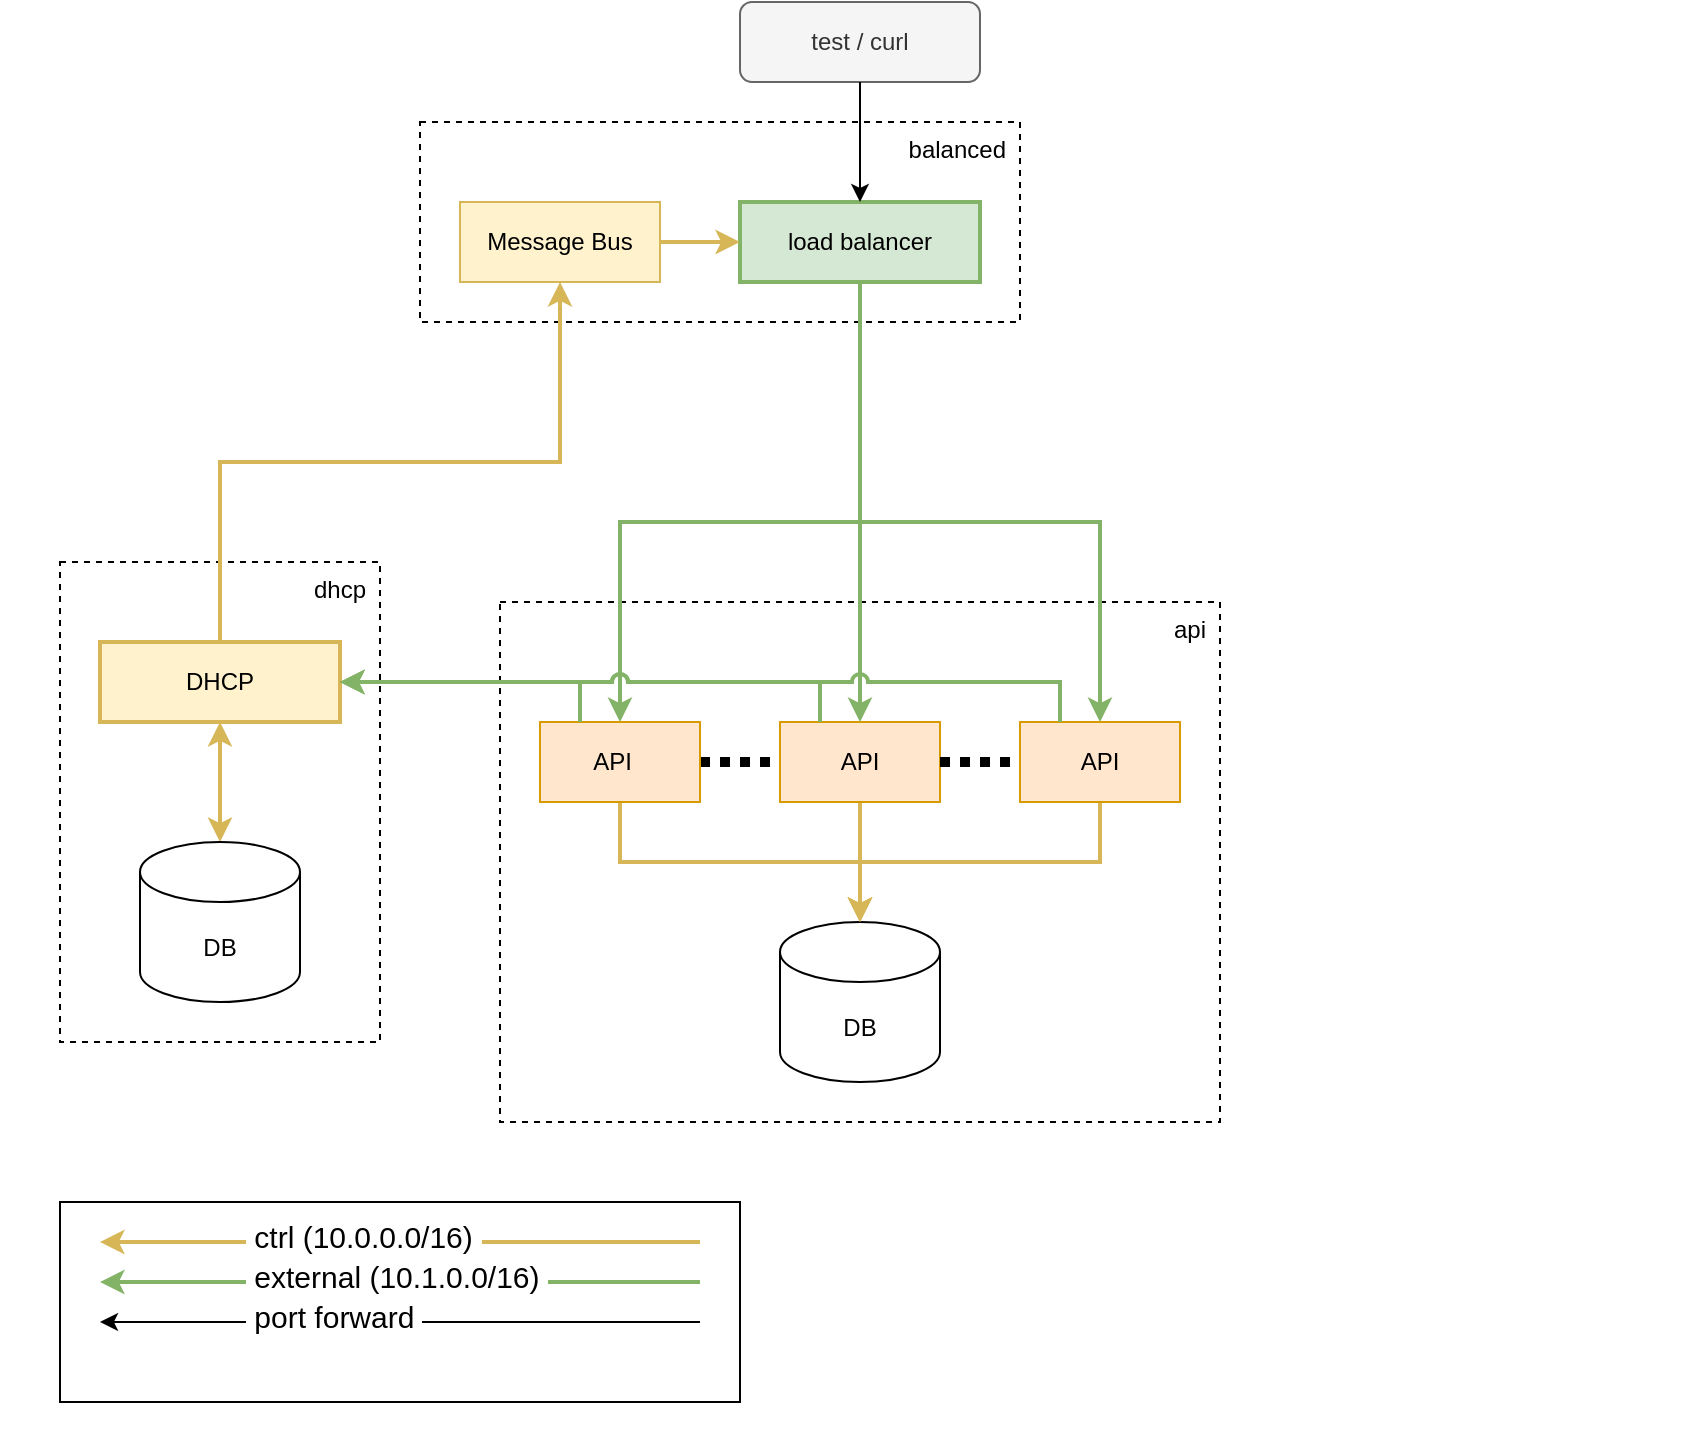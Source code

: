 <mxfile version="24.2.5" type="device">
  <diagram name="Page-1" id="K1gxsHRC21x64zDBbmLe">
    <mxGraphModel dx="392" dy="878" grid="1" gridSize="10" guides="1" tooltips="1" connect="1" arrows="1" fold="1" page="1" pageScale="1" pageWidth="850" pageHeight="1100" math="0" shadow="0">
      <root>
        <mxCell id="0" />
        <mxCell id="VIT9YPPph-bNZRMk1_W2-82" value="Background" parent="0" />
        <mxCell id="VIT9YPPph-bNZRMk1_W2-83" value="" style="rounded=0;whiteSpace=wrap;html=1;fillColor=none;strokeColor=none;" vertex="1" parent="VIT9YPPph-bNZRMk1_W2-82">
          <mxGeometry x="850" width="850" height="720" as="geometry" />
        </mxCell>
        <mxCell id="VIT9YPPph-bNZRMk1_W2-52" value="Legend" parent="0" />
        <mxCell id="VIT9YPPph-bNZRMk1_W2-53" value="" style="rounded=0;whiteSpace=wrap;html=1;" vertex="1" parent="VIT9YPPph-bNZRMk1_W2-52">
          <mxGeometry x="880" y="600" width="340" height="100" as="geometry" />
        </mxCell>
        <mxCell id="VIT9YPPph-bNZRMk1_W2-56" value="" style="rounded=0;orthogonalLoop=1;jettySize=auto;html=1;endArrow=classic;endFill=1;startArrow=none;startFill=0;strokeWidth=2;fillColor=#fff2cc;strokeColor=#d6b656;" edge="1" parent="VIT9YPPph-bNZRMk1_W2-52">
          <mxGeometry relative="1" as="geometry">
            <mxPoint x="1200" y="620" as="sourcePoint" />
            <mxPoint x="900" y="620" as="targetPoint" />
            <Array as="points" />
          </mxGeometry>
        </mxCell>
        <mxCell id="VIT9YPPph-bNZRMk1_W2-57" value="&lt;font style=&quot;font-size: 15px;&quot;&gt;&amp;nbsp;ctrl (10.0.0.0/16)&amp;nbsp;&lt;/font&gt;" style="edgeLabel;html=1;align=left;verticalAlign=middle;resizable=0;points=[];" vertex="1" connectable="0" parent="VIT9YPPph-bNZRMk1_W2-56">
          <mxGeometry x="-0.283" y="-3" relative="1" as="geometry">
            <mxPoint x="-122" as="offset" />
          </mxGeometry>
        </mxCell>
        <mxCell id="VIT9YPPph-bNZRMk1_W2-58" value="" style="rounded=0;orthogonalLoop=1;jettySize=auto;html=1;endArrow=classic;endFill=1;startArrow=none;startFill=0;strokeWidth=2;fillColor=#d5e8d4;strokeColor=#82b366;" edge="1" parent="VIT9YPPph-bNZRMk1_W2-52">
          <mxGeometry relative="1" as="geometry">
            <mxPoint x="1200" y="640" as="sourcePoint" />
            <mxPoint x="900" y="640" as="targetPoint" />
            <Array as="points" />
          </mxGeometry>
        </mxCell>
        <mxCell id="VIT9YPPph-bNZRMk1_W2-59" value="&lt;font style=&quot;font-size: 15px;&quot;&gt;&amp;nbsp;external (10.1.0.0/16)&amp;nbsp;&lt;/font&gt;" style="edgeLabel;html=1;align=left;verticalAlign=middle;resizable=0;points=[];" vertex="1" connectable="0" parent="VIT9YPPph-bNZRMk1_W2-58">
          <mxGeometry x="-0.283" y="-3" relative="1" as="geometry">
            <mxPoint x="-122" as="offset" />
          </mxGeometry>
        </mxCell>
        <mxCell id="VIT9YPPph-bNZRMk1_W2-64" value="" style="rounded=0;orthogonalLoop=1;jettySize=auto;html=1;endArrow=classic;endFill=1;startArrow=none;startFill=0;strokeWidth=1;fillColor=#d5e8d4;strokeColor=#000000;" edge="1" parent="VIT9YPPph-bNZRMk1_W2-52">
          <mxGeometry relative="1" as="geometry">
            <mxPoint x="1200" y="660" as="sourcePoint" />
            <mxPoint x="900" y="660" as="targetPoint" />
            <Array as="points" />
          </mxGeometry>
        </mxCell>
        <mxCell id="VIT9YPPph-bNZRMk1_W2-65" value="&lt;font style=&quot;font-size: 15px;&quot;&gt;&amp;nbsp;port forward&amp;nbsp;&lt;/font&gt;" style="edgeLabel;html=1;align=left;verticalAlign=middle;resizable=0;points=[];" vertex="1" connectable="0" parent="VIT9YPPph-bNZRMk1_W2-64">
          <mxGeometry x="-0.283" y="-3" relative="1" as="geometry">
            <mxPoint x="-122" as="offset" />
          </mxGeometry>
        </mxCell>
        <mxCell id="VIT9YPPph-bNZRMk1_W2-66" value="monitor" parent="0" visible="0" />
        <mxCell id="VIT9YPPph-bNZRMk1_W2-67" value="monitor" style="rounded=0;whiteSpace=wrap;html=1;align=right;verticalAlign=top;spacingRight=5;dashed=1;" vertex="1" parent="VIT9YPPph-bNZRMk1_W2-66">
          <mxGeometry x="1520" y="60" width="160" height="260" as="geometry" />
        </mxCell>
        <mxCell id="VIT9YPPph-bNZRMk1_W2-68" value="grafana" style="rounded=0;whiteSpace=wrap;html=1;fillColor=#dae8fc;strokeColor=#6c8ebf;verticalAlign=middle;align=center;fontFamily=Helvetica;fontSize=12;strokeWidth=2;spacingLeft=5;spacingRight=5;" vertex="1" parent="VIT9YPPph-bNZRMk1_W2-66">
          <mxGeometry x="1540" y="110" width="120" height="40" as="geometry" />
        </mxCell>
        <mxCell id="VIT9YPPph-bNZRMk1_W2-69" value="blackbox-exporter" style="rounded=0;whiteSpace=wrap;html=1;fillColor=#dae8fc;strokeColor=#6c8ebf;verticalAlign=middle;align=center;fontFamily=Helvetica;fontSize=12;strokeWidth=2;spacingLeft=5;spacingRight=5;" vertex="1" parent="VIT9YPPph-bNZRMk1_W2-66">
          <mxGeometry x="1540" y="250" width="120" height="40" as="geometry" />
        </mxCell>
        <mxCell id="VIT9YPPph-bNZRMk1_W2-70" value="prometheus" style="rounded=0;whiteSpace=wrap;html=1;fillColor=#dae8fc;strokeColor=#6c8ebf;verticalAlign=middle;align=center;fontFamily=Helvetica;fontSize=12;strokeWidth=2;spacingLeft=5;spacingRight=5;" vertex="1" parent="VIT9YPPph-bNZRMk1_W2-66">
          <mxGeometry x="1540" y="180" width="120" height="40" as="geometry" />
        </mxCell>
        <mxCell id="VIT9YPPph-bNZRMk1_W2-72" style="edgeStyle=orthogonalEdgeStyle;rounded=0;orthogonalLoop=1;jettySize=auto;html=1;exitX=0.5;exitY=1;exitDx=0;exitDy=0;strokeColor=#6c8ebf;strokeWidth=1;align=center;verticalAlign=middle;fontFamily=Helvetica;fontSize=11;fontColor=default;labelBackgroundColor=default;startArrow=none;startFill=0;endArrow=classic;endFill=1;fillColor=#dae8fc;entryX=0.5;entryY=0;entryDx=0;entryDy=0;" edge="1" parent="VIT9YPPph-bNZRMk1_W2-66" source="VIT9YPPph-bNZRMk1_W2-68" target="VIT9YPPph-bNZRMk1_W2-70">
          <mxGeometry relative="1" as="geometry">
            <mxPoint x="1310" y="170" as="sourcePoint" />
            <mxPoint x="1600" y="180" as="targetPoint" />
            <Array as="points" />
          </mxGeometry>
        </mxCell>
        <mxCell id="VIT9YPPph-bNZRMk1_W2-73" style="edgeStyle=orthogonalEdgeStyle;rounded=0;orthogonalLoop=1;jettySize=auto;html=1;exitX=0.5;exitY=1;exitDx=0;exitDy=0;strokeColor=#6c8ebf;strokeWidth=1;align=center;verticalAlign=middle;fontFamily=Helvetica;fontSize=11;fontColor=default;labelBackgroundColor=default;startArrow=none;startFill=0;endArrow=classic;endFill=1;fillColor=#dae8fc;entryX=0.5;entryY=0;entryDx=0;entryDy=0;" edge="1" parent="VIT9YPPph-bNZRMk1_W2-66" source="VIT9YPPph-bNZRMk1_W2-70" target="VIT9YPPph-bNZRMk1_W2-69">
          <mxGeometry relative="1" as="geometry">
            <mxPoint x="1610" y="160" as="sourcePoint" />
            <mxPoint x="1610" y="190" as="targetPoint" />
            <Array as="points" />
          </mxGeometry>
        </mxCell>
        <mxCell id="VIT9YPPph-bNZRMk1_W2-74" value="browser" style="rounded=1;whiteSpace=wrap;html=1;fillColor=#f5f5f5;strokeColor=#666666;fontColor=#333333;" vertex="1" parent="VIT9YPPph-bNZRMk1_W2-66">
          <mxGeometry x="1540" width="120" height="40" as="geometry" />
        </mxCell>
        <mxCell id="VIT9YPPph-bNZRMk1_W2-75" style="edgeStyle=orthogonalEdgeStyle;rounded=0;orthogonalLoop=1;jettySize=auto;html=1;exitX=0.5;exitY=1;exitDx=0;exitDy=0;entryX=0.5;entryY=0;entryDx=0;entryDy=0;strokeColor=#6c8ebf;strokeWidth=1;align=center;verticalAlign=middle;fontFamily=Helvetica;fontSize=11;fontColor=default;labelBackgroundColor=default;startArrow=none;startFill=0;endArrow=classic;endFill=1;fillColor=#dae8fc;" edge="1" parent="VIT9YPPph-bNZRMk1_W2-66" source="VIT9YPPph-bNZRMk1_W2-74" target="VIT9YPPph-bNZRMk1_W2-68">
          <mxGeometry relative="1" as="geometry">
            <mxPoint x="1310" y="50" as="sourcePoint" />
            <mxPoint x="1310" y="110" as="targetPoint" />
          </mxGeometry>
        </mxCell>
        <mxCell id="VIT9YPPph-bNZRMk1_W2-78" value="" style="rounded=0;orthogonalLoop=1;jettySize=auto;html=1;endArrow=classic;endFill=1;startArrow=none;startFill=0;strokeWidth=1;fillColor=#dae8fc;strokeColor=#6c8ebf;" edge="1" parent="VIT9YPPph-bNZRMk1_W2-66">
          <mxGeometry relative="1" as="geometry">
            <mxPoint x="1200" y="680" as="sourcePoint" />
            <mxPoint x="900" y="680" as="targetPoint" />
            <Array as="points" />
          </mxGeometry>
        </mxCell>
        <mxCell id="VIT9YPPph-bNZRMk1_W2-79" value="&lt;font style=&quot;font-size: 15px;&quot;&gt;&amp;nbsp;host&amp;nbsp;&lt;/font&gt;" style="edgeLabel;html=1;align=left;verticalAlign=middle;resizable=0;points=[];" vertex="1" connectable="0" parent="VIT9YPPph-bNZRMk1_W2-78">
          <mxGeometry x="-0.283" y="-3" relative="1" as="geometry">
            <mxPoint x="-122" as="offset" />
          </mxGeometry>
        </mxCell>
        <mxCell id="VIT9YPPph-bNZRMk1_W2-1" value="api" parent="0" />
        <mxCell id="VIT9YPPph-bNZRMk1_W2-34" value="api" style="rounded=0;whiteSpace=wrap;html=1;align=right;verticalAlign=top;spacingRight=5;dashed=1;" vertex="1" parent="VIT9YPPph-bNZRMk1_W2-1">
          <mxGeometry x="1100" y="300" width="360" height="260" as="geometry" />
        </mxCell>
        <mxCell id="VIT9YPPph-bNZRMk1_W2-2" value="DB" style="shape=cylinder3;whiteSpace=wrap;html=1;boundedLbl=1;backgroundOutline=1;size=15;" vertex="1" parent="VIT9YPPph-bNZRMk1_W2-1">
          <mxGeometry x="1240" y="460" width="80" height="80" as="geometry" />
        </mxCell>
        <mxCell id="VIT9YPPph-bNZRMk1_W2-24" style="edgeStyle=orthogonalEdgeStyle;rounded=0;orthogonalLoop=1;jettySize=auto;html=1;exitX=0.5;exitY=1;exitDx=0;exitDy=0;entryX=0.5;entryY=0;entryDx=0;entryDy=0;entryPerimeter=0;jumpStyle=arc;strokeColor=#d6b656;strokeWidth=2;align=center;verticalAlign=middle;fontFamily=Helvetica;fontSize=11;fontColor=default;labelBackgroundColor=default;startArrow=none;startFill=0;endArrow=classic;endFill=1;fillColor=#fff2cc;" edge="1" parent="VIT9YPPph-bNZRMk1_W2-1" source="VIT9YPPph-bNZRMk1_W2-4" target="VIT9YPPph-bNZRMk1_W2-2">
          <mxGeometry relative="1" as="geometry">
            <mxPoint x="1380" y="560" as="targetPoint" />
            <Array as="points">
              <mxPoint x="1160" y="430" />
              <mxPoint x="1280" y="430" />
            </Array>
          </mxGeometry>
        </mxCell>
        <mxCell id="VIT9YPPph-bNZRMk1_W2-23" style="edgeStyle=orthogonalEdgeStyle;rounded=0;orthogonalLoop=1;jettySize=auto;html=1;exitX=0.5;exitY=1;exitDx=0;exitDy=0;entryX=0.5;entryY=0;entryDx=0;entryDy=0;entryPerimeter=0;jumpStyle=arc;strokeColor=#d6b656;strokeWidth=2;align=center;verticalAlign=middle;fontFamily=Helvetica;fontSize=11;fontColor=default;labelBackgroundColor=default;startArrow=none;startFill=0;endArrow=classic;endFill=1;fillColor=#fff2cc;" edge="1" parent="VIT9YPPph-bNZRMk1_W2-1" source="VIT9YPPph-bNZRMk1_W2-5" target="VIT9YPPph-bNZRMk1_W2-2">
          <mxGeometry relative="1" as="geometry">
            <mxPoint x="1380" y="560" as="targetPoint" />
            <Array as="points">
              <mxPoint x="1280" y="450" />
              <mxPoint x="1280" y="450" />
            </Array>
          </mxGeometry>
        </mxCell>
        <mxCell id="VIT9YPPph-bNZRMk1_W2-5" value="API" style="rounded=0;whiteSpace=wrap;html=1;fillColor=#ffe6cc;strokeColor=#d79b00;" vertex="1" parent="VIT9YPPph-bNZRMk1_W2-1">
          <mxGeometry x="1240" y="360" width="80" height="40" as="geometry" />
        </mxCell>
        <mxCell id="VIT9YPPph-bNZRMk1_W2-22" style="edgeStyle=orthogonalEdgeStyle;rounded=0;orthogonalLoop=1;jettySize=auto;html=1;exitX=0.5;exitY=1;exitDx=0;exitDy=0;entryX=0.5;entryY=0;entryDx=0;entryDy=0;entryPerimeter=0;jumpStyle=arc;strokeColor=#d6b656;strokeWidth=2;align=center;verticalAlign=middle;fontFamily=Helvetica;fontSize=11;fontColor=default;labelBackgroundColor=default;startArrow=none;startFill=0;endArrow=classic;endFill=1;fillColor=#fff2cc;" edge="1" parent="VIT9YPPph-bNZRMk1_W2-1" source="VIT9YPPph-bNZRMk1_W2-6" target="VIT9YPPph-bNZRMk1_W2-2">
          <mxGeometry relative="1" as="geometry">
            <mxPoint x="1350" y="510" as="targetPoint" />
            <Array as="points">
              <mxPoint x="1400" y="430" />
              <mxPoint x="1280" y="430" />
            </Array>
          </mxGeometry>
        </mxCell>
        <mxCell id="VIT9YPPph-bNZRMk1_W2-43" value="user" parent="0" />
        <mxCell id="VIT9YPPph-bNZRMk1_W2-20" value="test / curl" style="rounded=1;whiteSpace=wrap;html=1;fillColor=#f5f5f5;strokeColor=#666666;fontColor=#333333;" vertex="1" parent="VIT9YPPph-bNZRMk1_W2-43">
          <mxGeometry x="1220" width="120" height="40" as="geometry" />
        </mxCell>
        <mxCell id="VIT9YPPph-bNZRMk1_W2-42" value="direct" parent="0" visible="0" />
        <mxCell id="VIT9YPPph-bNZRMk1_W2-45" style="edgeStyle=orthogonalEdgeStyle;rounded=0;orthogonalLoop=1;jettySize=auto;html=1;exitX=0.5;exitY=1;exitDx=0;exitDy=0;entryX=0.5;entryY=0;entryDx=0;entryDy=0;" edge="1" parent="VIT9YPPph-bNZRMk1_W2-42" source="VIT9YPPph-bNZRMk1_W2-20" target="VIT9YPPph-bNZRMk1_W2-5">
          <mxGeometry relative="1" as="geometry">
            <mxPoint x="1150" y="50" as="sourcePoint" />
            <mxPoint x="1090" y="370" as="targetPoint" />
            <Array as="points">
              <mxPoint x="1280" y="200" />
              <mxPoint x="1280" y="200" />
            </Array>
          </mxGeometry>
        </mxCell>
        <mxCell id="VIT9YPPph-bNZRMk1_W2-76" style="edgeStyle=orthogonalEdgeStyle;rounded=0;orthogonalLoop=1;jettySize=auto;html=1;exitX=0;exitY=0.5;exitDx=0;exitDy=0;entryX=0.75;entryY=0;entryDx=0;entryDy=0;" edge="1" parent="VIT9YPPph-bNZRMk1_W2-42" source="VIT9YPPph-bNZRMk1_W2-69" target="VIT9YPPph-bNZRMk1_W2-5">
          <mxGeometry relative="1" as="geometry">
            <mxPoint x="1610" y="50" as="sourcePoint" />
            <mxPoint x="1250" y="290" as="targetPoint" />
          </mxGeometry>
        </mxCell>
        <mxCell id="VIT9YPPph-bNZRMk1_W2-40" value="balanced" parent="0" />
        <mxCell id="VIT9YPPph-bNZRMk1_W2-37" value="balanced" style="rounded=0;whiteSpace=wrap;html=1;align=right;verticalAlign=top;spacingRight=5;dashed=1;" vertex="1" parent="VIT9YPPph-bNZRMk1_W2-40">
          <mxGeometry x="1060" y="60" width="300" height="100" as="geometry" />
        </mxCell>
        <mxCell id="VIT9YPPph-bNZRMk1_W2-10" style="edgeStyle=orthogonalEdgeStyle;rounded=0;orthogonalLoop=1;jettySize=auto;html=1;exitX=0.5;exitY=1;exitDx=0;exitDy=0;entryX=0.5;entryY=0;entryDx=0;entryDy=0;strokeColor=#82b366;strokeWidth=2;align=center;verticalAlign=middle;fontFamily=Helvetica;fontSize=11;fontColor=default;labelBackgroundColor=default;startArrow=none;startFill=0;endArrow=classic;endFill=1;fillColor=#d5e8d4;" edge="1" parent="VIT9YPPph-bNZRMk1_W2-40" source="VIT9YPPph-bNZRMk1_W2-9" target="VIT9YPPph-bNZRMk1_W2-4">
          <mxGeometry relative="1" as="geometry">
            <mxPoint x="1300" y="240" as="sourcePoint" />
            <mxPoint x="1080" y="380" as="targetPoint" />
            <Array as="points">
              <mxPoint x="1280" y="260" />
              <mxPoint x="1160" y="260" />
            </Array>
          </mxGeometry>
        </mxCell>
        <mxCell id="VIT9YPPph-bNZRMk1_W2-12" style="edgeStyle=orthogonalEdgeStyle;rounded=0;orthogonalLoop=1;jettySize=auto;html=1;exitX=0.5;exitY=1;exitDx=0;exitDy=0;entryX=0.5;entryY=0;entryDx=0;entryDy=0;strokeColor=#82b366;strokeWidth=2;align=center;verticalAlign=middle;fontFamily=Helvetica;fontSize=11;fontColor=default;labelBackgroundColor=default;startArrow=none;startFill=0;endArrow=classic;endFill=1;fillColor=#d5e8d4;" edge="1" parent="VIT9YPPph-bNZRMk1_W2-40" source="VIT9YPPph-bNZRMk1_W2-9" target="VIT9YPPph-bNZRMk1_W2-6">
          <mxGeometry relative="1" as="geometry">
            <mxPoint x="1300" y="240" as="sourcePoint" />
            <Array as="points">
              <mxPoint x="1280" y="260" />
              <mxPoint x="1400" y="260" />
            </Array>
          </mxGeometry>
        </mxCell>
        <mxCell id="VIT9YPPph-bNZRMk1_W2-9" value="load balancer" style="rounded=0;whiteSpace=wrap;html=1;fillColor=#d5e8d4;strokeColor=#82b366;verticalAlign=middle;align=center;fontFamily=Helvetica;fontSize=12;strokeWidth=2;spacingLeft=5;spacingRight=5;" vertex="1" parent="VIT9YPPph-bNZRMk1_W2-40">
          <mxGeometry x="1220" y="100" width="120" height="40" as="geometry" />
        </mxCell>
        <mxCell id="VIT9YPPph-bNZRMk1_W2-27" style="edgeStyle=orthogonalEdgeStyle;rounded=0;orthogonalLoop=1;jettySize=auto;html=1;exitX=0.5;exitY=1;exitDx=0;exitDy=0;entryX=0.5;entryY=0;entryDx=0;entryDy=0;strokeColor=#82b366;strokeWidth=2;align=center;verticalAlign=middle;fontFamily=Helvetica;fontSize=11;fontColor=default;labelBackgroundColor=default;startArrow=none;startFill=0;endArrow=classic;endFill=1;fillColor=#d5e8d4;" edge="1" parent="VIT9YPPph-bNZRMk1_W2-40" source="VIT9YPPph-bNZRMk1_W2-9" target="VIT9YPPph-bNZRMk1_W2-5">
          <mxGeometry relative="1" as="geometry">
            <mxPoint x="1300" y="240" as="sourcePoint" />
            <mxPoint x="1320" y="350" as="targetPoint" />
            <Array as="points" />
          </mxGeometry>
        </mxCell>
        <mxCell id="VIT9YPPph-bNZRMk1_W2-21" style="edgeStyle=orthogonalEdgeStyle;rounded=0;orthogonalLoop=1;jettySize=auto;html=1;exitX=0.5;exitY=1;exitDx=0;exitDy=0;entryX=0.5;entryY=0;entryDx=0;entryDy=0;" edge="1" parent="VIT9YPPph-bNZRMk1_W2-40" source="VIT9YPPph-bNZRMk1_W2-20" target="VIT9YPPph-bNZRMk1_W2-9">
          <mxGeometry relative="1" as="geometry" />
        </mxCell>
        <mxCell id="VIT9YPPph-bNZRMk1_W2-14" style="edgeStyle=orthogonalEdgeStyle;rounded=0;orthogonalLoop=1;jettySize=auto;html=1;exitX=1;exitY=0.5;exitDx=0;exitDy=0;entryX=0;entryY=0.5;entryDx=0;entryDy=0;strokeColor=#d6b656;strokeWidth=2;align=center;verticalAlign=middle;fontFamily=Helvetica;fontSize=11;fontColor=default;labelBackgroundColor=default;startArrow=none;startFill=0;endArrow=classic;endFill=1;fillColor=#fff2cc;" edge="1" parent="VIT9YPPph-bNZRMk1_W2-40" source="VIT9YPPph-bNZRMk1_W2-8" target="VIT9YPPph-bNZRMk1_W2-9">
          <mxGeometry relative="1" as="geometry" />
        </mxCell>
        <mxCell id="VIT9YPPph-bNZRMk1_W2-8" value="Message Bus" style="rounded=0;whiteSpace=wrap;html=1;fillColor=#fff2cc;strokeColor=#d6b656;" vertex="1" parent="VIT9YPPph-bNZRMk1_W2-40">
          <mxGeometry x="1080" y="100" width="100" height="40" as="geometry" />
        </mxCell>
        <mxCell id="VIT9YPPph-bNZRMk1_W2-6" value="API" style="rounded=0;whiteSpace=wrap;html=1;fillColor=#ffe6cc;strokeColor=#d79b00;" vertex="1" parent="VIT9YPPph-bNZRMk1_W2-40">
          <mxGeometry x="1360" y="360" width="80" height="40" as="geometry" />
        </mxCell>
        <mxCell id="VIT9YPPph-bNZRMk1_W2-30" style="edgeStyle=orthogonalEdgeStyle;rounded=0;orthogonalLoop=1;jettySize=auto;html=1;exitX=1;exitY=0.5;exitDx=0;exitDy=0;dashed=1;dashPattern=1 1;strokeWidth=5;endArrow=none;endFill=0;entryX=0;entryY=0.5;entryDx=0;entryDy=0;" edge="1" parent="VIT9YPPph-bNZRMk1_W2-40" source="VIT9YPPph-bNZRMk1_W2-5" target="VIT9YPPph-bNZRMk1_W2-6">
          <mxGeometry relative="1" as="geometry">
            <mxPoint x="1190" y="390" as="sourcePoint" />
            <mxPoint x="1230" y="390" as="targetPoint" />
          </mxGeometry>
        </mxCell>
        <mxCell id="VIT9YPPph-bNZRMk1_W2-29" style="edgeStyle=orthogonalEdgeStyle;rounded=0;orthogonalLoop=1;jettySize=auto;html=1;exitX=1;exitY=0.5;exitDx=0;exitDy=0;dashed=1;dashPattern=1 1;strokeWidth=5;endArrow=none;endFill=0;" edge="1" parent="VIT9YPPph-bNZRMk1_W2-40" source="VIT9YPPph-bNZRMk1_W2-4" target="VIT9YPPph-bNZRMk1_W2-5">
          <mxGeometry relative="1" as="geometry" />
        </mxCell>
        <mxCell id="VIT9YPPph-bNZRMk1_W2-4" value="API&lt;span style=&quot;white-space: pre;&quot;&gt;&#x9;&lt;/span&gt;" style="rounded=0;whiteSpace=wrap;html=1;fillColor=#ffe6cc;strokeColor=#d79b00;" vertex="1" parent="VIT9YPPph-bNZRMk1_W2-40">
          <mxGeometry x="1120" y="360" width="80" height="40" as="geometry" />
        </mxCell>
        <mxCell id="VIT9YPPph-bNZRMk1_W2-77" style="edgeStyle=orthogonalEdgeStyle;rounded=0;orthogonalLoop=1;jettySize=auto;html=1;exitX=0;exitY=0.5;exitDx=0;exitDy=0;entryX=1;entryY=0.5;entryDx=0;entryDy=0;" edge="1" parent="VIT9YPPph-bNZRMk1_W2-40" source="VIT9YPPph-bNZRMk1_W2-69" target="VIT9YPPph-bNZRMk1_W2-9">
          <mxGeometry relative="1" as="geometry">
            <mxPoint x="1550" y="280" as="sourcePoint" />
            <mxPoint x="1290" y="370" as="targetPoint" />
            <Array as="points">
              <mxPoint x="1460" y="270" />
              <mxPoint x="1460" y="120" />
            </Array>
          </mxGeometry>
        </mxCell>
        <mxCell id="VIT9YPPph-bNZRMk1_W2-41" value="static" parent="0" visible="0" />
        <mxCell id="VIT9YPPph-bNZRMk1_W2-36" value="static" style="rounded=0;whiteSpace=wrap;html=1;align=right;verticalAlign=top;spacingRight=5;dashed=1;" vertex="1" parent="VIT9YPPph-bNZRMk1_W2-41">
          <mxGeometry x="880" y="20" width="160" height="100" as="geometry" />
        </mxCell>
        <mxCell id="VIT9YPPph-bNZRMk1_W2-32" value="Static IP Config" style="rounded=0;whiteSpace=wrap;html=1;fillColor=#dae8fc;strokeColor=#6c8ebf;strokeWidth=1;align=center;verticalAlign=middle;fontFamily=Helvetica;fontSize=12;" vertex="1" parent="VIT9YPPph-bNZRMk1_W2-41">
          <mxGeometry x="900" y="60" width="120" height="40" as="geometry" />
        </mxCell>
        <mxCell id="VIT9YPPph-bNZRMk1_W2-33" style="edgeStyle=orthogonalEdgeStyle;rounded=0;orthogonalLoop=1;jettySize=auto;html=1;exitX=1;exitY=0.5;exitDx=0;exitDy=0;entryX=0.5;entryY=0;entryDx=0;entryDy=0;strokeColor=#d6b656;strokeWidth=2;align=center;verticalAlign=middle;fontFamily=Helvetica;fontSize=11;fontColor=default;labelBackgroundColor=default;startArrow=none;startFill=0;endArrow=classic;endFill=1;fillColor=#fff2cc;" edge="1" parent="VIT9YPPph-bNZRMk1_W2-41" source="VIT9YPPph-bNZRMk1_W2-32" target="VIT9YPPph-bNZRMk1_W2-8">
          <mxGeometry relative="1" as="geometry">
            <mxPoint x="1150" y="90" as="sourcePoint" />
            <mxPoint x="1150" y="130" as="targetPoint" />
          </mxGeometry>
        </mxCell>
        <mxCell id="VIT9YPPph-bNZRMk1_W2-31" value="dhcp" parent="0" />
        <mxCell id="VIT9YPPph-bNZRMk1_W2-39" value="dhcp" style="rounded=0;whiteSpace=wrap;html=1;align=right;verticalAlign=top;spacingRight=5;dashed=1;" vertex="1" parent="VIT9YPPph-bNZRMk1_W2-31">
          <mxGeometry x="880" y="280" width="160" height="240" as="geometry" />
        </mxCell>
        <mxCell id="VIT9YPPph-bNZRMk1_W2-3" value="DHCP" style="rounded=0;whiteSpace=wrap;html=1;fillColor=#fff2cc;strokeColor=#d6b656;strokeWidth=2;align=center;verticalAlign=middle;fontFamily=Helvetica;fontSize=12;fontColor=default;" vertex="1" parent="VIT9YPPph-bNZRMk1_W2-31">
          <mxGeometry x="900" y="320" width="120" height="40" as="geometry" />
        </mxCell>
        <mxCell id="VIT9YPPph-bNZRMk1_W2-19" style="edgeStyle=orthogonalEdgeStyle;rounded=0;orthogonalLoop=1;jettySize=auto;html=1;exitX=0.5;exitY=0;exitDx=0;exitDy=0;entryX=0.5;entryY=1;entryDx=0;entryDy=0;strokeColor=#d6b656;strokeWidth=2;align=center;verticalAlign=middle;fontFamily=Helvetica;fontSize=11;fontColor=default;labelBackgroundColor=default;startArrow=none;startFill=0;endArrow=classic;endFill=1;fillColor=#fff2cc;" edge="1" parent="VIT9YPPph-bNZRMk1_W2-31" source="VIT9YPPph-bNZRMk1_W2-3" target="VIT9YPPph-bNZRMk1_W2-8">
          <mxGeometry relative="1" as="geometry" />
        </mxCell>
        <mxCell id="VIT9YPPph-bNZRMk1_W2-15" style="edgeStyle=orthogonalEdgeStyle;rounded=0;orthogonalLoop=1;jettySize=auto;html=1;exitX=0.5;exitY=1;exitDx=0;exitDy=0;entryX=0.5;entryY=0;entryDx=0;entryDy=0;entryPerimeter=0;startArrow=classic;startFill=1;strokeColor=#d6b656;strokeWidth=2;align=center;verticalAlign=middle;fontFamily=Helvetica;fontSize=11;fontColor=default;labelBackgroundColor=default;endArrow=classic;endFill=1;fillColor=#fff2cc;" edge="1" parent="VIT9YPPph-bNZRMk1_W2-31" source="VIT9YPPph-bNZRMk1_W2-3" target="VIT9YPPph-bNZRMk1_W2-51">
          <mxGeometry relative="1" as="geometry" />
        </mxCell>
        <mxCell id="VIT9YPPph-bNZRMk1_W2-18" style="edgeStyle=orthogonalEdgeStyle;rounded=0;orthogonalLoop=1;jettySize=auto;html=1;exitX=1;exitY=0.5;exitDx=0;exitDy=0;entryX=0.25;entryY=0;entryDx=0;entryDy=0;startArrow=classic;startFill=1;endArrow=none;endFill=0;jumpStyle=arc;strokeColor=#82b366;strokeWidth=2;align=center;verticalAlign=middle;fontFamily=Helvetica;fontSize=11;fontColor=default;labelBackgroundColor=default;fillColor=#d5e8d4;" edge="1" parent="VIT9YPPph-bNZRMk1_W2-31" source="VIT9YPPph-bNZRMk1_W2-3" target="VIT9YPPph-bNZRMk1_W2-6">
          <mxGeometry relative="1" as="geometry">
            <Array as="points">
              <mxPoint x="1380" y="340" />
            </Array>
          </mxGeometry>
        </mxCell>
        <mxCell id="VIT9YPPph-bNZRMk1_W2-17" style="edgeStyle=orthogonalEdgeStyle;rounded=0;orthogonalLoop=1;jettySize=auto;html=1;exitX=1;exitY=0.5;exitDx=0;exitDy=0;entryX=0.25;entryY=0;entryDx=0;entryDy=0;startArrow=classic;startFill=1;endArrow=none;endFill=0;jumpStyle=arc;strokeColor=#82b366;strokeWidth=2;align=center;verticalAlign=middle;fontFamily=Helvetica;fontSize=11;fontColor=default;labelBackgroundColor=default;fillColor=#d5e8d4;" edge="1" parent="VIT9YPPph-bNZRMk1_W2-31" source="VIT9YPPph-bNZRMk1_W2-3" target="VIT9YPPph-bNZRMk1_W2-5">
          <mxGeometry relative="1" as="geometry">
            <Array as="points">
              <mxPoint x="1260" y="340" />
            </Array>
          </mxGeometry>
        </mxCell>
        <mxCell id="VIT9YPPph-bNZRMk1_W2-16" style="edgeStyle=orthogonalEdgeStyle;rounded=0;orthogonalLoop=1;jettySize=auto;html=1;exitX=1;exitY=0.5;exitDx=0;exitDy=0;entryX=0.25;entryY=0;entryDx=0;entryDy=0;endArrow=none;endFill=0;startArrow=classic;startFill=1;jumpStyle=arc;strokeColor=#82b366;strokeWidth=2;align=center;verticalAlign=middle;fontFamily=Helvetica;fontSize=11;fontColor=default;labelBackgroundColor=default;fillColor=#d5e8d4;" edge="1" parent="VIT9YPPph-bNZRMk1_W2-31" source="VIT9YPPph-bNZRMk1_W2-3" target="VIT9YPPph-bNZRMk1_W2-4">
          <mxGeometry relative="1" as="geometry">
            <Array as="points">
              <mxPoint x="1140" y="340" />
            </Array>
          </mxGeometry>
        </mxCell>
        <mxCell id="VIT9YPPph-bNZRMk1_W2-51" value="DB" style="shape=cylinder3;whiteSpace=wrap;html=1;boundedLbl=1;backgroundOutline=1;size=15;" vertex="1" parent="VIT9YPPph-bNZRMk1_W2-31">
          <mxGeometry x="920" y="420" width="80" height="80" as="geometry" />
        </mxCell>
      </root>
    </mxGraphModel>
  </diagram>
</mxfile>
